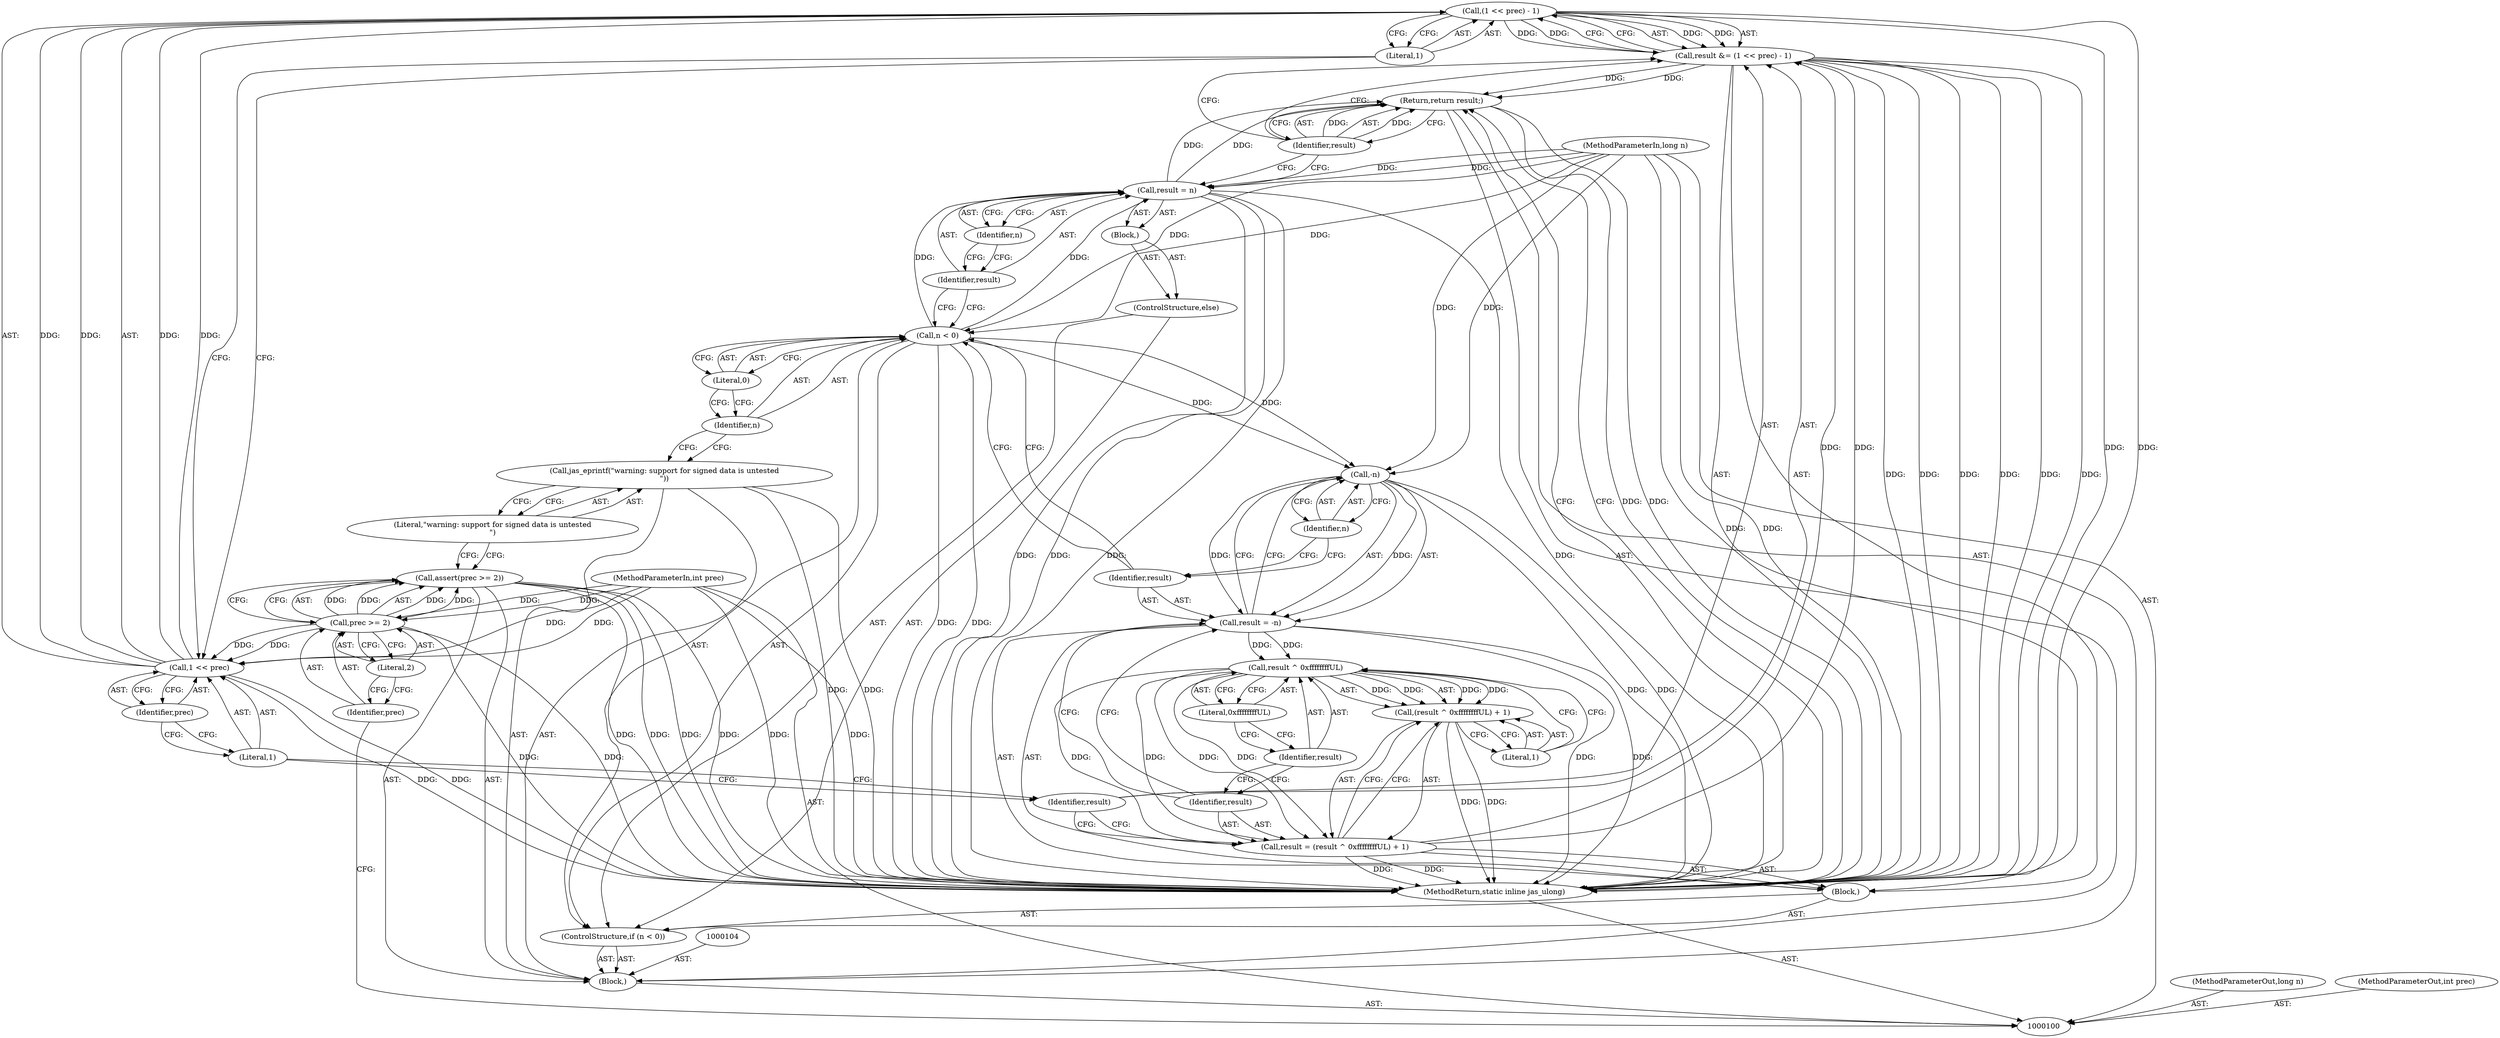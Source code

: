 digraph "0_jasper_d42b2388f7f8e0332c846675133acea151fc557a_10" {
"1000129" [label="(Call,(1 << prec) - 1)"];
"1000130" [label="(Call,1 << prec)"];
"1000131" [label="(Literal,1)"];
"1000132" [label="(Identifier,prec)"];
"1000127" [label="(Call,result &= (1 << prec) - 1)"];
"1000128" [label="(Identifier,result)"];
"1000133" [label="(Literal,1)"];
"1000134" [label="(ControlStructure,else)"];
"1000135" [label="(Block,)"];
"1000138" [label="(Identifier,n)"];
"1000136" [label="(Call,result = n)"];
"1000137" [label="(Identifier,result)"];
"1000139" [label="(Return,return result;)"];
"1000140" [label="(Identifier,result)"];
"1000141" [label="(MethodReturn,static inline jas_ulong)"];
"1000101" [label="(MethodParameterIn,long n)"];
"1000201" [label="(MethodParameterOut,long n)"];
"1000102" [label="(MethodParameterIn,int prec)"];
"1000202" [label="(MethodParameterOut,int prec)"];
"1000103" [label="(Block,)"];
"1000108" [label="(Literal,2)"];
"1000105" [label="(Call,assert(prec >= 2))"];
"1000106" [label="(Call,prec >= 2)"];
"1000107" [label="(Identifier,prec)"];
"1000110" [label="(Literal,\"warning: support for signed data is untested\n\")"];
"1000109" [label="(Call,jas_eprintf(\"warning: support for signed data is untested\n\"))"];
"1000111" [label="(ControlStructure,if (n < 0))"];
"1000115" [label="(Block,)"];
"1000112" [label="(Call,n < 0)"];
"1000113" [label="(Identifier,n)"];
"1000114" [label="(Literal,0)"];
"1000118" [label="(Call,-n)"];
"1000119" [label="(Identifier,n)"];
"1000116" [label="(Call,result = -n)"];
"1000117" [label="(Identifier,result)"];
"1000122" [label="(Call,(result ^ 0xffffffffUL) + 1)"];
"1000123" [label="(Call,result ^ 0xffffffffUL)"];
"1000124" [label="(Identifier,result)"];
"1000120" [label="(Call,result = (result ^ 0xffffffffUL) + 1)"];
"1000121" [label="(Identifier,result)"];
"1000125" [label="(Literal,0xffffffffUL)"];
"1000126" [label="(Literal,1)"];
"1000129" -> "1000127"  [label="AST: "];
"1000129" -> "1000133"  [label="CFG: "];
"1000130" -> "1000129"  [label="AST: "];
"1000133" -> "1000129"  [label="AST: "];
"1000127" -> "1000129"  [label="CFG: "];
"1000129" -> "1000141"  [label="DDG: "];
"1000129" -> "1000127"  [label="DDG: "];
"1000129" -> "1000127"  [label="DDG: "];
"1000130" -> "1000129"  [label="DDG: "];
"1000130" -> "1000129"  [label="DDG: "];
"1000130" -> "1000129"  [label="AST: "];
"1000130" -> "1000132"  [label="CFG: "];
"1000131" -> "1000130"  [label="AST: "];
"1000132" -> "1000130"  [label="AST: "];
"1000133" -> "1000130"  [label="CFG: "];
"1000130" -> "1000141"  [label="DDG: "];
"1000130" -> "1000129"  [label="DDG: "];
"1000130" -> "1000129"  [label="DDG: "];
"1000106" -> "1000130"  [label="DDG: "];
"1000102" -> "1000130"  [label="DDG: "];
"1000131" -> "1000130"  [label="AST: "];
"1000131" -> "1000128"  [label="CFG: "];
"1000132" -> "1000131"  [label="CFG: "];
"1000132" -> "1000130"  [label="AST: "];
"1000132" -> "1000131"  [label="CFG: "];
"1000130" -> "1000132"  [label="CFG: "];
"1000127" -> "1000115"  [label="AST: "];
"1000127" -> "1000129"  [label="CFG: "];
"1000128" -> "1000127"  [label="AST: "];
"1000129" -> "1000127"  [label="AST: "];
"1000140" -> "1000127"  [label="CFG: "];
"1000127" -> "1000141"  [label="DDG: "];
"1000127" -> "1000141"  [label="DDG: "];
"1000127" -> "1000141"  [label="DDG: "];
"1000120" -> "1000127"  [label="DDG: "];
"1000129" -> "1000127"  [label="DDG: "];
"1000129" -> "1000127"  [label="DDG: "];
"1000127" -> "1000139"  [label="DDG: "];
"1000128" -> "1000127"  [label="AST: "];
"1000128" -> "1000120"  [label="CFG: "];
"1000131" -> "1000128"  [label="CFG: "];
"1000133" -> "1000129"  [label="AST: "];
"1000133" -> "1000130"  [label="CFG: "];
"1000129" -> "1000133"  [label="CFG: "];
"1000134" -> "1000111"  [label="AST: "];
"1000135" -> "1000134"  [label="AST: "];
"1000135" -> "1000134"  [label="AST: "];
"1000136" -> "1000135"  [label="AST: "];
"1000138" -> "1000136"  [label="AST: "];
"1000138" -> "1000137"  [label="CFG: "];
"1000136" -> "1000138"  [label="CFG: "];
"1000136" -> "1000135"  [label="AST: "];
"1000136" -> "1000138"  [label="CFG: "];
"1000137" -> "1000136"  [label="AST: "];
"1000138" -> "1000136"  [label="AST: "];
"1000140" -> "1000136"  [label="CFG: "];
"1000136" -> "1000141"  [label="DDG: "];
"1000136" -> "1000141"  [label="DDG: "];
"1000112" -> "1000136"  [label="DDG: "];
"1000101" -> "1000136"  [label="DDG: "];
"1000136" -> "1000139"  [label="DDG: "];
"1000137" -> "1000136"  [label="AST: "];
"1000137" -> "1000112"  [label="CFG: "];
"1000138" -> "1000137"  [label="CFG: "];
"1000139" -> "1000103"  [label="AST: "];
"1000139" -> "1000140"  [label="CFG: "];
"1000140" -> "1000139"  [label="AST: "];
"1000141" -> "1000139"  [label="CFG: "];
"1000139" -> "1000141"  [label="DDG: "];
"1000140" -> "1000139"  [label="DDG: "];
"1000127" -> "1000139"  [label="DDG: "];
"1000136" -> "1000139"  [label="DDG: "];
"1000140" -> "1000139"  [label="AST: "];
"1000140" -> "1000127"  [label="CFG: "];
"1000140" -> "1000136"  [label="CFG: "];
"1000139" -> "1000140"  [label="CFG: "];
"1000140" -> "1000139"  [label="DDG: "];
"1000141" -> "1000100"  [label="AST: "];
"1000141" -> "1000139"  [label="CFG: "];
"1000139" -> "1000141"  [label="DDG: "];
"1000129" -> "1000141"  [label="DDG: "];
"1000106" -> "1000141"  [label="DDG: "];
"1000105" -> "1000141"  [label="DDG: "];
"1000105" -> "1000141"  [label="DDG: "];
"1000127" -> "1000141"  [label="DDG: "];
"1000127" -> "1000141"  [label="DDG: "];
"1000127" -> "1000141"  [label="DDG: "];
"1000116" -> "1000141"  [label="DDG: "];
"1000118" -> "1000141"  [label="DDG: "];
"1000122" -> "1000141"  [label="DDG: "];
"1000130" -> "1000141"  [label="DDG: "];
"1000102" -> "1000141"  [label="DDG: "];
"1000112" -> "1000141"  [label="DDG: "];
"1000101" -> "1000141"  [label="DDG: "];
"1000120" -> "1000141"  [label="DDG: "];
"1000136" -> "1000141"  [label="DDG: "];
"1000136" -> "1000141"  [label="DDG: "];
"1000109" -> "1000141"  [label="DDG: "];
"1000101" -> "1000100"  [label="AST: "];
"1000101" -> "1000141"  [label="DDG: "];
"1000101" -> "1000112"  [label="DDG: "];
"1000101" -> "1000118"  [label="DDG: "];
"1000101" -> "1000136"  [label="DDG: "];
"1000201" -> "1000100"  [label="AST: "];
"1000102" -> "1000100"  [label="AST: "];
"1000102" -> "1000141"  [label="DDG: "];
"1000102" -> "1000106"  [label="DDG: "];
"1000102" -> "1000130"  [label="DDG: "];
"1000202" -> "1000100"  [label="AST: "];
"1000103" -> "1000100"  [label="AST: "];
"1000104" -> "1000103"  [label="AST: "];
"1000105" -> "1000103"  [label="AST: "];
"1000109" -> "1000103"  [label="AST: "];
"1000111" -> "1000103"  [label="AST: "];
"1000139" -> "1000103"  [label="AST: "];
"1000108" -> "1000106"  [label="AST: "];
"1000108" -> "1000107"  [label="CFG: "];
"1000106" -> "1000108"  [label="CFG: "];
"1000105" -> "1000103"  [label="AST: "];
"1000105" -> "1000106"  [label="CFG: "];
"1000106" -> "1000105"  [label="AST: "];
"1000110" -> "1000105"  [label="CFG: "];
"1000105" -> "1000141"  [label="DDG: "];
"1000105" -> "1000141"  [label="DDG: "];
"1000106" -> "1000105"  [label="DDG: "];
"1000106" -> "1000105"  [label="DDG: "];
"1000106" -> "1000105"  [label="AST: "];
"1000106" -> "1000108"  [label="CFG: "];
"1000107" -> "1000106"  [label="AST: "];
"1000108" -> "1000106"  [label="AST: "];
"1000105" -> "1000106"  [label="CFG: "];
"1000106" -> "1000141"  [label="DDG: "];
"1000106" -> "1000105"  [label="DDG: "];
"1000106" -> "1000105"  [label="DDG: "];
"1000102" -> "1000106"  [label="DDG: "];
"1000106" -> "1000130"  [label="DDG: "];
"1000107" -> "1000106"  [label="AST: "];
"1000107" -> "1000100"  [label="CFG: "];
"1000108" -> "1000107"  [label="CFG: "];
"1000110" -> "1000109"  [label="AST: "];
"1000110" -> "1000105"  [label="CFG: "];
"1000109" -> "1000110"  [label="CFG: "];
"1000109" -> "1000103"  [label="AST: "];
"1000109" -> "1000110"  [label="CFG: "];
"1000110" -> "1000109"  [label="AST: "];
"1000113" -> "1000109"  [label="CFG: "];
"1000109" -> "1000141"  [label="DDG: "];
"1000111" -> "1000103"  [label="AST: "];
"1000112" -> "1000111"  [label="AST: "];
"1000115" -> "1000111"  [label="AST: "];
"1000134" -> "1000111"  [label="AST: "];
"1000115" -> "1000111"  [label="AST: "];
"1000116" -> "1000115"  [label="AST: "];
"1000120" -> "1000115"  [label="AST: "];
"1000127" -> "1000115"  [label="AST: "];
"1000112" -> "1000111"  [label="AST: "];
"1000112" -> "1000114"  [label="CFG: "];
"1000113" -> "1000112"  [label="AST: "];
"1000114" -> "1000112"  [label="AST: "];
"1000117" -> "1000112"  [label="CFG: "];
"1000137" -> "1000112"  [label="CFG: "];
"1000112" -> "1000141"  [label="DDG: "];
"1000101" -> "1000112"  [label="DDG: "];
"1000112" -> "1000118"  [label="DDG: "];
"1000112" -> "1000136"  [label="DDG: "];
"1000113" -> "1000112"  [label="AST: "];
"1000113" -> "1000109"  [label="CFG: "];
"1000114" -> "1000113"  [label="CFG: "];
"1000114" -> "1000112"  [label="AST: "];
"1000114" -> "1000113"  [label="CFG: "];
"1000112" -> "1000114"  [label="CFG: "];
"1000118" -> "1000116"  [label="AST: "];
"1000118" -> "1000119"  [label="CFG: "];
"1000119" -> "1000118"  [label="AST: "];
"1000116" -> "1000118"  [label="CFG: "];
"1000118" -> "1000141"  [label="DDG: "];
"1000118" -> "1000116"  [label="DDG: "];
"1000112" -> "1000118"  [label="DDG: "];
"1000101" -> "1000118"  [label="DDG: "];
"1000119" -> "1000118"  [label="AST: "];
"1000119" -> "1000117"  [label="CFG: "];
"1000118" -> "1000119"  [label="CFG: "];
"1000116" -> "1000115"  [label="AST: "];
"1000116" -> "1000118"  [label="CFG: "];
"1000117" -> "1000116"  [label="AST: "];
"1000118" -> "1000116"  [label="AST: "];
"1000121" -> "1000116"  [label="CFG: "];
"1000116" -> "1000141"  [label="DDG: "];
"1000118" -> "1000116"  [label="DDG: "];
"1000116" -> "1000123"  [label="DDG: "];
"1000117" -> "1000116"  [label="AST: "];
"1000117" -> "1000112"  [label="CFG: "];
"1000119" -> "1000117"  [label="CFG: "];
"1000122" -> "1000120"  [label="AST: "];
"1000122" -> "1000126"  [label="CFG: "];
"1000123" -> "1000122"  [label="AST: "];
"1000126" -> "1000122"  [label="AST: "];
"1000120" -> "1000122"  [label="CFG: "];
"1000122" -> "1000141"  [label="DDG: "];
"1000123" -> "1000122"  [label="DDG: "];
"1000123" -> "1000122"  [label="DDG: "];
"1000123" -> "1000122"  [label="AST: "];
"1000123" -> "1000125"  [label="CFG: "];
"1000124" -> "1000123"  [label="AST: "];
"1000125" -> "1000123"  [label="AST: "];
"1000126" -> "1000123"  [label="CFG: "];
"1000123" -> "1000120"  [label="DDG: "];
"1000123" -> "1000120"  [label="DDG: "];
"1000123" -> "1000122"  [label="DDG: "];
"1000123" -> "1000122"  [label="DDG: "];
"1000116" -> "1000123"  [label="DDG: "];
"1000124" -> "1000123"  [label="AST: "];
"1000124" -> "1000121"  [label="CFG: "];
"1000125" -> "1000124"  [label="CFG: "];
"1000120" -> "1000115"  [label="AST: "];
"1000120" -> "1000122"  [label="CFG: "];
"1000121" -> "1000120"  [label="AST: "];
"1000122" -> "1000120"  [label="AST: "];
"1000128" -> "1000120"  [label="CFG: "];
"1000120" -> "1000141"  [label="DDG: "];
"1000123" -> "1000120"  [label="DDG: "];
"1000123" -> "1000120"  [label="DDG: "];
"1000120" -> "1000127"  [label="DDG: "];
"1000121" -> "1000120"  [label="AST: "];
"1000121" -> "1000116"  [label="CFG: "];
"1000124" -> "1000121"  [label="CFG: "];
"1000125" -> "1000123"  [label="AST: "];
"1000125" -> "1000124"  [label="CFG: "];
"1000123" -> "1000125"  [label="CFG: "];
"1000126" -> "1000122"  [label="AST: "];
"1000126" -> "1000123"  [label="CFG: "];
"1000122" -> "1000126"  [label="CFG: "];
}
